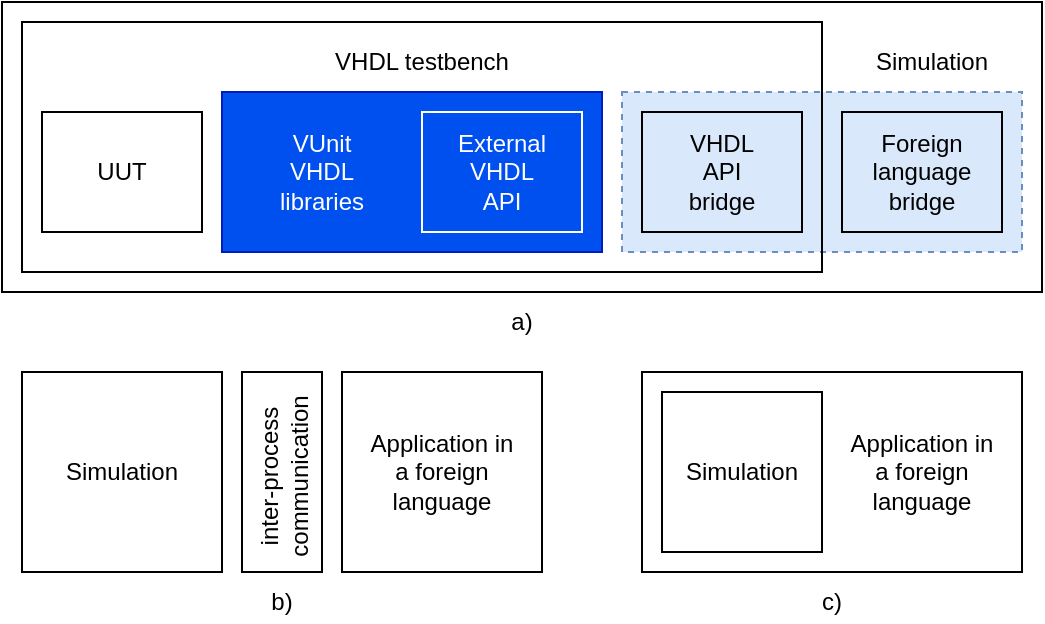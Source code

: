 <mxfile version="12.3.8" type="device" pages="1"><diagram id="RYlEYw-rOK2M7VNy-RKa" name="Page-1"><mxGraphModel dx="1422" dy="791" grid="1" gridSize="10" guides="1" tooltips="1" connect="1" arrows="1" fold="1" page="1" pageScale="1" pageWidth="827" pageHeight="1169" math="0" shadow="0"><root><mxCell id="0"/><mxCell id="1" parent="0"/><mxCell id="WzjKdTdfgsPe_lwUpgT--61" value="" style="rounded=0;whiteSpace=wrap;html=1;fillColor=none;" vertex="1" parent="1"><mxGeometry x="120" y="290" width="100" height="100" as="geometry"/></mxCell><mxCell id="WzjKdTdfgsPe_lwUpgT--62" value="Simulation" style="text;html=1;strokeColor=none;fillColor=none;align=center;verticalAlign=middle;whiteSpace=wrap;rounded=0;" vertex="1" parent="1"><mxGeometry x="130" y="290" width="80" height="100" as="geometry"/></mxCell><mxCell id="WzjKdTdfgsPe_lwUpgT--20" value="" style="rounded=0;whiteSpace=wrap;html=1;fillColor=none;" vertex="1" parent="1"><mxGeometry x="110" y="105" width="520" height="145" as="geometry"/></mxCell><mxCell id="WzjKdTdfgsPe_lwUpgT--19" value="" style="rounded=0;whiteSpace=wrap;html=1;fillColor=#dae8fc;dashed=1;strokeColor=#6c8ebf;" vertex="1" parent="1"><mxGeometry x="420" y="150" width="200" height="80" as="geometry"/></mxCell><mxCell id="WzjKdTdfgsPe_lwUpgT--11" value="" style="rounded=0;whiteSpace=wrap;html=1;fillColor=none;" vertex="1" parent="1"><mxGeometry x="120" y="115" width="400" height="125" as="geometry"/></mxCell><mxCell id="WzjKdTdfgsPe_lwUpgT--9" value="" style="rounded=0;whiteSpace=wrap;html=1;fillColor=#0050ef;strokeColor=#001DBC;fontColor=#ffffff;" vertex="1" parent="1"><mxGeometry x="220" y="150" width="190" height="80" as="geometry"/></mxCell><mxCell id="WzjKdTdfgsPe_lwUpgT--7" value="" style="rounded=0;whiteSpace=wrap;html=1;fillColor=none;strokeColor=#FFFFFF;" vertex="1" parent="1"><mxGeometry x="320" y="160" width="80" height="60" as="geometry"/></mxCell><mxCell id="WzjKdTdfgsPe_lwUpgT--8" value="" style="rounded=0;whiteSpace=wrap;html=1;fillColor=none;" vertex="1" parent="1"><mxGeometry x="430" y="160" width="80" height="60" as="geometry"/></mxCell><mxCell id="WzjKdTdfgsPe_lwUpgT--10" value="" style="rounded=0;whiteSpace=wrap;html=1;fillColor=none;" vertex="1" parent="1"><mxGeometry x="530" y="160" width="80" height="60" as="geometry"/></mxCell><mxCell id="WzjKdTdfgsPe_lwUpgT--12" value="&lt;div&gt;Foreign language&lt;/div&gt;&lt;div&gt;bridge&lt;br&gt;&lt;/div&gt;" style="text;html=1;strokeColor=none;fillColor=none;align=center;verticalAlign=middle;whiteSpace=wrap;rounded=0;" vertex="1" parent="1"><mxGeometry x="530" y="160" width="80" height="60" as="geometry"/></mxCell><mxCell id="WzjKdTdfgsPe_lwUpgT--13" value="&lt;div&gt;VHDL&lt;/div&gt;&lt;div&gt;API&lt;br&gt;bridge&lt;br&gt;&lt;/div&gt;" style="text;html=1;strokeColor=none;fillColor=none;align=center;verticalAlign=middle;whiteSpace=wrap;rounded=0;" vertex="1" parent="1"><mxGeometry x="430" y="160" width="80" height="60" as="geometry"/></mxCell><mxCell id="WzjKdTdfgsPe_lwUpgT--14" value="&lt;div&gt;External&lt;/div&gt;&lt;div&gt;VHDL&lt;/div&gt;&lt;div&gt;API&lt;br&gt;&lt;/div&gt;" style="text;html=1;strokeColor=none;fillColor=none;align=center;verticalAlign=middle;whiteSpace=wrap;rounded=0;fontColor=#FFFFFF;" vertex="1" parent="1"><mxGeometry x="320" y="160" width="80" height="60" as="geometry"/></mxCell><mxCell id="WzjKdTdfgsPe_lwUpgT--15" value="&lt;div&gt;VUnit&lt;/div&gt;&lt;div&gt;VHDL&lt;/div&gt;&lt;div&gt;libraries&lt;br&gt;&lt;/div&gt;" style="text;html=1;strokeColor=none;fillColor=none;align=center;verticalAlign=middle;whiteSpace=wrap;rounded=0;fontColor=#FFFFFF;" vertex="1" parent="1"><mxGeometry x="230" y="160" width="80" height="60" as="geometry"/></mxCell><mxCell id="WzjKdTdfgsPe_lwUpgT--16" value="" style="rounded=0;whiteSpace=wrap;html=1;" vertex="1" parent="1"><mxGeometry x="130" y="160" width="80" height="60" as="geometry"/></mxCell><mxCell id="WzjKdTdfgsPe_lwUpgT--17" value="UUT" style="text;html=1;strokeColor=none;fillColor=none;align=center;verticalAlign=middle;whiteSpace=wrap;rounded=0;" vertex="1" parent="1"><mxGeometry x="130" y="160" width="80" height="60" as="geometry"/></mxCell><mxCell id="WzjKdTdfgsPe_lwUpgT--18" value="VHDL testbench" style="text;html=1;strokeColor=none;fillColor=none;align=center;verticalAlign=middle;whiteSpace=wrap;rounded=0;" vertex="1" parent="1"><mxGeometry x="120" y="125" width="400" height="20" as="geometry"/></mxCell><mxCell id="WzjKdTdfgsPe_lwUpgT--21" value="Simulation" style="text;html=1;strokeColor=none;fillColor=none;align=center;verticalAlign=middle;whiteSpace=wrap;rounded=0;" vertex="1" parent="1"><mxGeometry x="520" y="125" width="110" height="20" as="geometry"/></mxCell><mxCell id="WzjKdTdfgsPe_lwUpgT--39" value="" style="rounded=0;whiteSpace=wrap;html=1;fillColor=none;" vertex="1" parent="1"><mxGeometry x="280" y="290" width="100" height="100" as="geometry"/></mxCell><mxCell id="WzjKdTdfgsPe_lwUpgT--40" value="&lt;div&gt;Application in a foreign language&lt;/div&gt;" style="text;html=1;strokeColor=none;fillColor=none;align=center;verticalAlign=middle;whiteSpace=wrap;rounded=0;" vertex="1" parent="1"><mxGeometry x="290" y="290" width="80" height="100" as="geometry"/></mxCell><mxCell id="WzjKdTdfgsPe_lwUpgT--55" value="" style="rounded=0;whiteSpace=wrap;html=1;fillColor=none;" vertex="1" parent="1"><mxGeometry x="430" y="290" width="190" height="100" as="geometry"/></mxCell><mxCell id="WzjKdTdfgsPe_lwUpgT--56" value="&lt;div&gt;Application in a foreign language&lt;/div&gt;" style="text;html=1;strokeColor=none;fillColor=none;align=center;verticalAlign=middle;whiteSpace=wrap;rounded=0;" vertex="1" parent="1"><mxGeometry x="530" y="290" width="80" height="100" as="geometry"/></mxCell><mxCell id="WzjKdTdfgsPe_lwUpgT--57" value="" style="rounded=0;whiteSpace=wrap;html=1;fillColor=none;" vertex="1" parent="1"><mxGeometry x="230" y="290" width="40" height="100" as="geometry"/></mxCell><mxCell id="WzjKdTdfgsPe_lwUpgT--58" value="inter-process communication" style="text;html=1;strokeColor=none;fillColor=none;align=center;verticalAlign=middle;whiteSpace=wrap;rounded=0;rotation=-90;" vertex="1" parent="1"><mxGeometry x="200" y="322" width="102" height="40" as="geometry"/></mxCell><mxCell id="WzjKdTdfgsPe_lwUpgT--59" value="" style="rounded=0;whiteSpace=wrap;html=1;fillColor=none;" vertex="1" parent="1"><mxGeometry x="440" y="300" width="80" height="80" as="geometry"/></mxCell><mxCell id="WzjKdTdfgsPe_lwUpgT--60" value="Simulation" style="text;html=1;strokeColor=none;fillColor=none;align=center;verticalAlign=middle;whiteSpace=wrap;rounded=0;" vertex="1" parent="1"><mxGeometry x="440" y="300" width="80" height="80" as="geometry"/></mxCell><mxCell id="WzjKdTdfgsPe_lwUpgT--70" value="a)" style="text;html=1;strokeColor=none;fillColor=none;align=center;verticalAlign=middle;whiteSpace=wrap;rounded=0;" vertex="1" parent="1"><mxGeometry x="110" y="255" width="520" height="20" as="geometry"/></mxCell><mxCell id="WzjKdTdfgsPe_lwUpgT--71" value="b)" style="text;html=1;strokeColor=none;fillColor=none;align=center;verticalAlign=middle;whiteSpace=wrap;rounded=0;" vertex="1" parent="1"><mxGeometry x="120" y="395" width="260" height="20" as="geometry"/></mxCell><mxCell id="WzjKdTdfgsPe_lwUpgT--72" value="c)" style="text;html=1;strokeColor=none;fillColor=none;align=center;verticalAlign=middle;whiteSpace=wrap;rounded=0;" vertex="1" parent="1"><mxGeometry x="430" y="395" width="190" height="20" as="geometry"/></mxCell></root></mxGraphModel></diagram></mxfile>